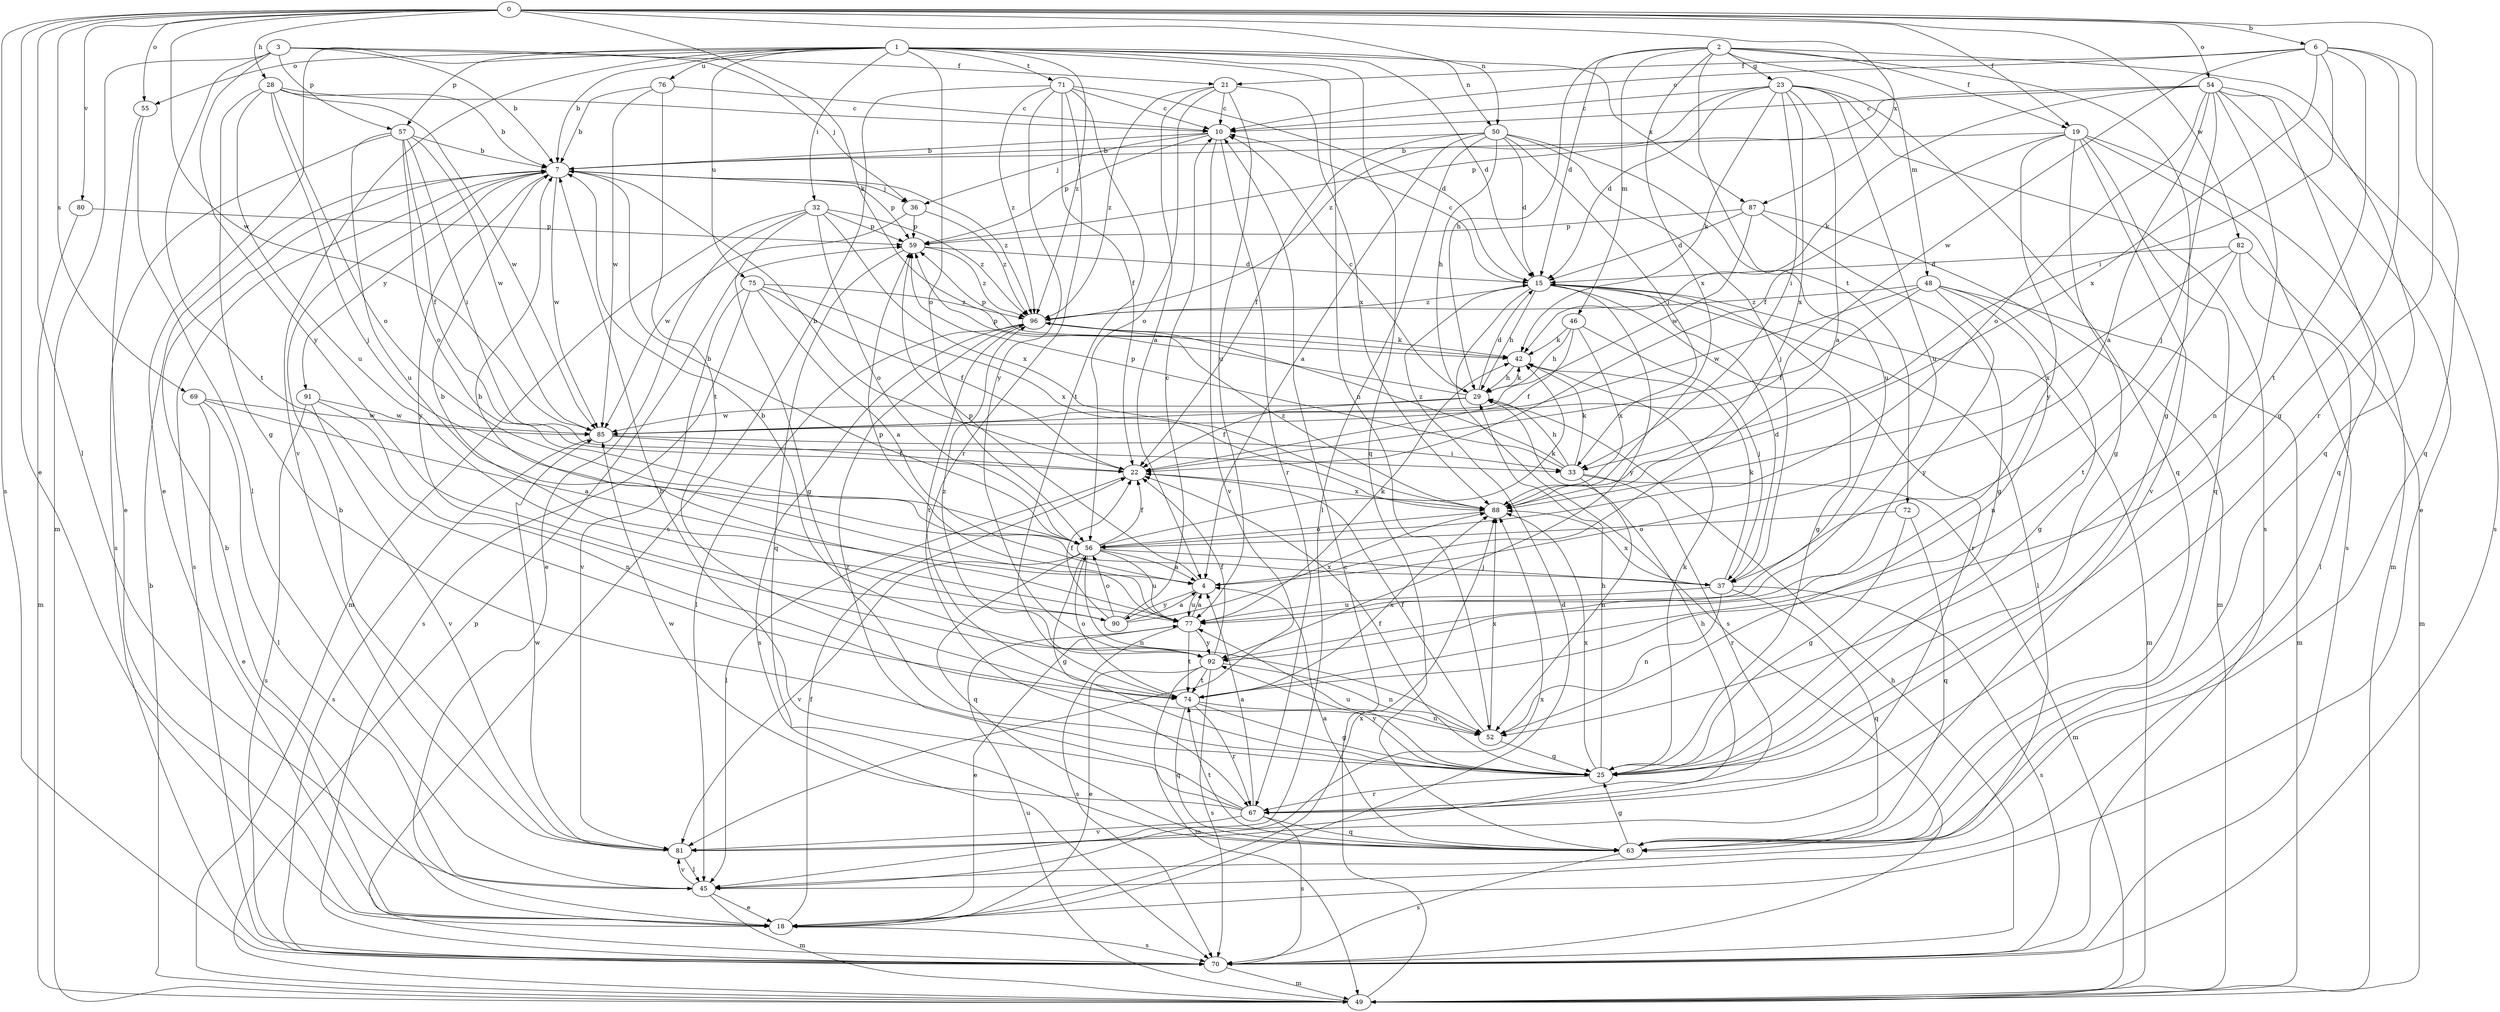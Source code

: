 strict digraph  {
0;
1;
2;
3;
4;
6;
7;
10;
15;
18;
19;
21;
22;
23;
25;
28;
29;
32;
33;
36;
37;
42;
45;
46;
48;
49;
50;
52;
54;
55;
56;
57;
59;
63;
67;
69;
70;
71;
72;
74;
75;
76;
77;
80;
81;
82;
85;
87;
88;
90;
91;
92;
96;
0 -> 6  [label=b];
0 -> 18  [label=e];
0 -> 19  [label=f];
0 -> 28  [label=h];
0 -> 42  [label=k];
0 -> 45  [label=l];
0 -> 50  [label=n];
0 -> 54  [label=o];
0 -> 55  [label=o];
0 -> 67  [label=r];
0 -> 69  [label=s];
0 -> 70  [label=s];
0 -> 80  [label=v];
0 -> 82  [label=w];
0 -> 85  [label=w];
0 -> 87  [label=x];
1 -> 7  [label=b];
1 -> 15  [label=d];
1 -> 18  [label=e];
1 -> 32  [label=i];
1 -> 50  [label=n];
1 -> 52  [label=n];
1 -> 55  [label=o];
1 -> 56  [label=o];
1 -> 57  [label=p];
1 -> 63  [label=q];
1 -> 71  [label=t];
1 -> 75  [label=u];
1 -> 76  [label=u];
1 -> 81  [label=v];
1 -> 87  [label=x];
1 -> 96  [label=z];
2 -> 15  [label=d];
2 -> 19  [label=f];
2 -> 23  [label=g];
2 -> 25  [label=g];
2 -> 29  [label=h];
2 -> 46  [label=m];
2 -> 48  [label=m];
2 -> 63  [label=q];
2 -> 72  [label=t];
2 -> 88  [label=x];
3 -> 7  [label=b];
3 -> 21  [label=f];
3 -> 36  [label=j];
3 -> 49  [label=m];
3 -> 57  [label=p];
3 -> 74  [label=t];
3 -> 90  [label=y];
4 -> 59  [label=p];
4 -> 77  [label=u];
4 -> 90  [label=y];
6 -> 10  [label=c];
6 -> 21  [label=f];
6 -> 25  [label=g];
6 -> 33  [label=i];
6 -> 63  [label=q];
6 -> 74  [label=t];
6 -> 85  [label=w];
6 -> 88  [label=x];
7 -> 36  [label=j];
7 -> 59  [label=p];
7 -> 70  [label=s];
7 -> 85  [label=w];
7 -> 91  [label=y];
7 -> 92  [label=y];
7 -> 96  [label=z];
10 -> 7  [label=b];
10 -> 36  [label=j];
10 -> 59  [label=p];
10 -> 67  [label=r];
10 -> 81  [label=v];
15 -> 10  [label=c];
15 -> 25  [label=g];
15 -> 29  [label=h];
15 -> 45  [label=l];
15 -> 49  [label=m];
15 -> 67  [label=r];
15 -> 70  [label=s];
15 -> 92  [label=y];
15 -> 96  [label=z];
18 -> 7  [label=b];
18 -> 15  [label=d];
18 -> 22  [label=f];
18 -> 70  [label=s];
18 -> 88  [label=x];
19 -> 7  [label=b];
19 -> 22  [label=f];
19 -> 25  [label=g];
19 -> 49  [label=m];
19 -> 63  [label=q];
19 -> 70  [label=s];
19 -> 81  [label=v];
19 -> 92  [label=y];
21 -> 4  [label=a];
21 -> 10  [label=c];
21 -> 56  [label=o];
21 -> 77  [label=u];
21 -> 88  [label=x];
21 -> 96  [label=z];
22 -> 7  [label=b];
22 -> 45  [label=l];
22 -> 88  [label=x];
23 -> 4  [label=a];
23 -> 10  [label=c];
23 -> 15  [label=d];
23 -> 33  [label=i];
23 -> 42  [label=k];
23 -> 63  [label=q];
23 -> 70  [label=s];
23 -> 77  [label=u];
23 -> 88  [label=x];
23 -> 96  [label=z];
25 -> 22  [label=f];
25 -> 29  [label=h];
25 -> 42  [label=k];
25 -> 67  [label=r];
25 -> 77  [label=u];
25 -> 88  [label=x];
25 -> 92  [label=y];
28 -> 7  [label=b];
28 -> 10  [label=c];
28 -> 25  [label=g];
28 -> 37  [label=j];
28 -> 56  [label=o];
28 -> 77  [label=u];
28 -> 85  [label=w];
29 -> 10  [label=c];
29 -> 15  [label=d];
29 -> 22  [label=f];
29 -> 42  [label=k];
29 -> 59  [label=p];
29 -> 85  [label=w];
32 -> 18  [label=e];
32 -> 25  [label=g];
32 -> 49  [label=m];
32 -> 56  [label=o];
32 -> 59  [label=p];
32 -> 88  [label=x];
32 -> 96  [label=z];
33 -> 29  [label=h];
33 -> 42  [label=k];
33 -> 49  [label=m];
33 -> 52  [label=n];
33 -> 59  [label=p];
33 -> 67  [label=r];
33 -> 96  [label=z];
36 -> 59  [label=p];
36 -> 85  [label=w];
36 -> 96  [label=z];
37 -> 15  [label=d];
37 -> 42  [label=k];
37 -> 52  [label=n];
37 -> 63  [label=q];
37 -> 70  [label=s];
37 -> 77  [label=u];
37 -> 88  [label=x];
42 -> 29  [label=h];
42 -> 59  [label=p];
45 -> 18  [label=e];
45 -> 49  [label=m];
45 -> 81  [label=v];
45 -> 88  [label=x];
46 -> 22  [label=f];
46 -> 29  [label=h];
46 -> 37  [label=j];
46 -> 42  [label=k];
46 -> 88  [label=x];
48 -> 22  [label=f];
48 -> 25  [label=g];
48 -> 49  [label=m];
48 -> 52  [label=n];
48 -> 85  [label=w];
48 -> 92  [label=y];
48 -> 96  [label=z];
49 -> 7  [label=b];
49 -> 10  [label=c];
49 -> 59  [label=p];
49 -> 77  [label=u];
50 -> 4  [label=a];
50 -> 7  [label=b];
50 -> 15  [label=d];
50 -> 22  [label=f];
50 -> 29  [label=h];
50 -> 33  [label=i];
50 -> 37  [label=j];
50 -> 45  [label=l];
50 -> 77  [label=u];
52 -> 22  [label=f];
52 -> 25  [label=g];
52 -> 88  [label=x];
54 -> 4  [label=a];
54 -> 10  [label=c];
54 -> 18  [label=e];
54 -> 37  [label=j];
54 -> 42  [label=k];
54 -> 52  [label=n];
54 -> 56  [label=o];
54 -> 59  [label=p];
54 -> 63  [label=q];
54 -> 70  [label=s];
55 -> 18  [label=e];
55 -> 45  [label=l];
56 -> 4  [label=a];
56 -> 7  [label=b];
56 -> 22  [label=f];
56 -> 25  [label=g];
56 -> 37  [label=j];
56 -> 42  [label=k];
56 -> 52  [label=n];
56 -> 63  [label=q];
56 -> 77  [label=u];
56 -> 81  [label=v];
57 -> 7  [label=b];
57 -> 22  [label=f];
57 -> 33  [label=i];
57 -> 56  [label=o];
57 -> 70  [label=s];
57 -> 77  [label=u];
57 -> 85  [label=w];
59 -> 15  [label=d];
59 -> 63  [label=q];
59 -> 96  [label=z];
63 -> 4  [label=a];
63 -> 25  [label=g];
63 -> 70  [label=s];
63 -> 74  [label=t];
67 -> 4  [label=a];
67 -> 7  [label=b];
67 -> 63  [label=q];
67 -> 70  [label=s];
67 -> 81  [label=v];
67 -> 85  [label=w];
67 -> 96  [label=z];
69 -> 4  [label=a];
69 -> 18  [label=e];
69 -> 45  [label=l];
69 -> 85  [label=w];
70 -> 29  [label=h];
70 -> 49  [label=m];
71 -> 10  [label=c];
71 -> 15  [label=d];
71 -> 22  [label=f];
71 -> 67  [label=r];
71 -> 70  [label=s];
71 -> 74  [label=t];
71 -> 92  [label=y];
71 -> 96  [label=z];
72 -> 25  [label=g];
72 -> 56  [label=o];
72 -> 63  [label=q];
74 -> 25  [label=g];
74 -> 52  [label=n];
74 -> 56  [label=o];
74 -> 63  [label=q];
74 -> 67  [label=r];
74 -> 88  [label=x];
75 -> 4  [label=a];
75 -> 22  [label=f];
75 -> 70  [label=s];
75 -> 81  [label=v];
75 -> 88  [label=x];
75 -> 96  [label=z];
76 -> 7  [label=b];
76 -> 10  [label=c];
76 -> 74  [label=t];
76 -> 85  [label=w];
77 -> 4  [label=a];
77 -> 7  [label=b];
77 -> 18  [label=e];
77 -> 42  [label=k];
77 -> 59  [label=p];
77 -> 70  [label=s];
77 -> 74  [label=t];
77 -> 92  [label=y];
80 -> 49  [label=m];
80 -> 59  [label=p];
81 -> 7  [label=b];
81 -> 29  [label=h];
81 -> 45  [label=l];
81 -> 85  [label=w];
82 -> 15  [label=d];
82 -> 45  [label=l];
82 -> 49  [label=m];
82 -> 74  [label=t];
82 -> 88  [label=x];
85 -> 22  [label=f];
85 -> 33  [label=i];
85 -> 70  [label=s];
87 -> 15  [label=d];
87 -> 25  [label=g];
87 -> 49  [label=m];
87 -> 59  [label=p];
87 -> 85  [label=w];
88 -> 56  [label=o];
88 -> 96  [label=z];
90 -> 4  [label=a];
90 -> 7  [label=b];
90 -> 10  [label=c];
90 -> 22  [label=f];
90 -> 56  [label=o];
90 -> 88  [label=x];
91 -> 52  [label=n];
91 -> 70  [label=s];
91 -> 81  [label=v];
91 -> 85  [label=w];
92 -> 7  [label=b];
92 -> 18  [label=e];
92 -> 22  [label=f];
92 -> 49  [label=m];
92 -> 52  [label=n];
92 -> 70  [label=s];
92 -> 74  [label=t];
92 -> 96  [label=z];
96 -> 42  [label=k];
96 -> 45  [label=l];
96 -> 70  [label=s];
96 -> 74  [label=t];
}
